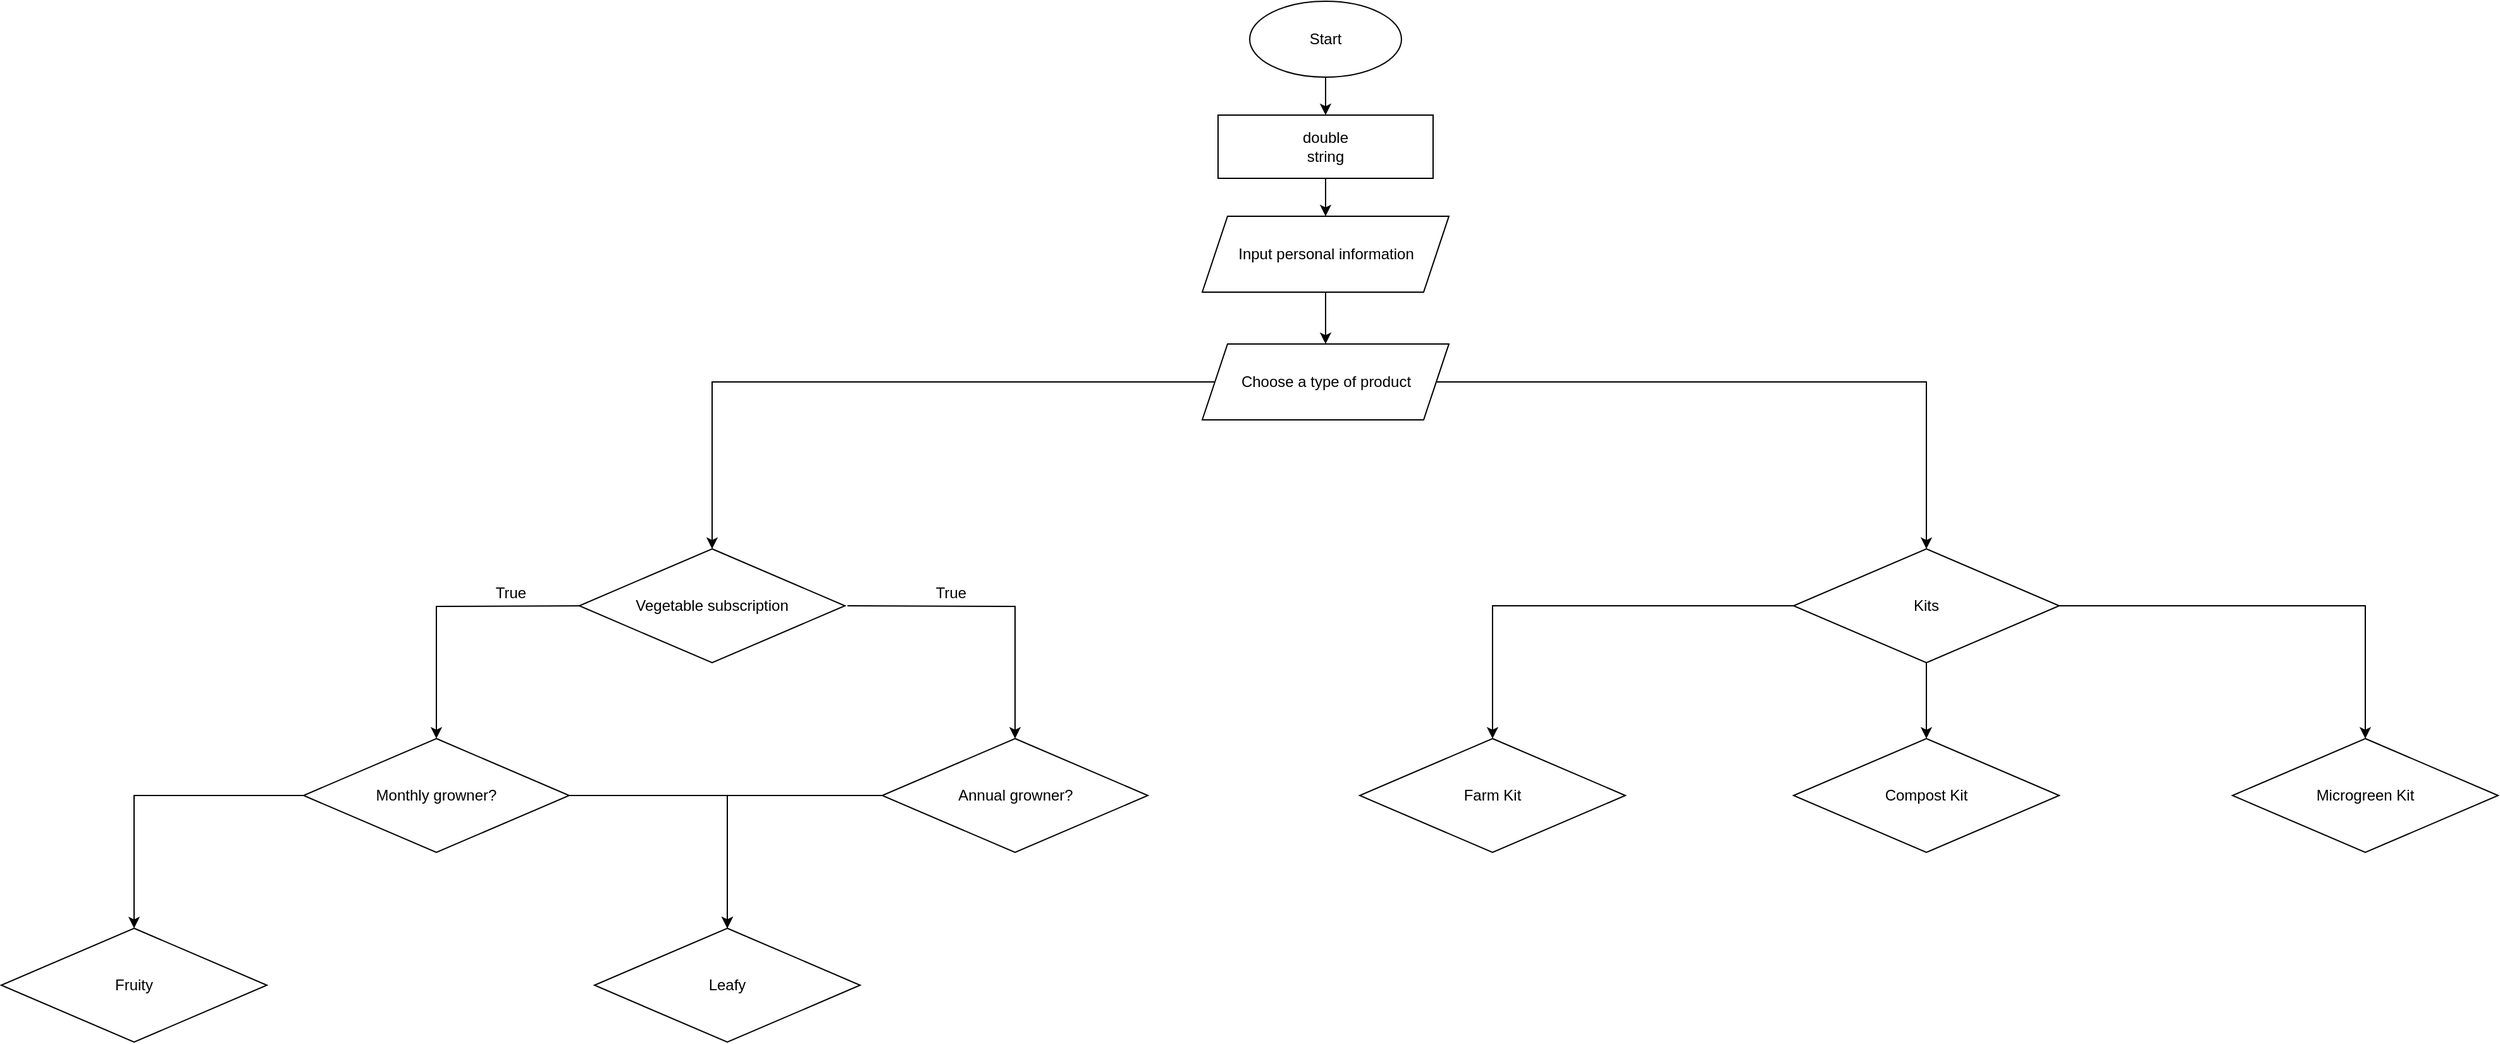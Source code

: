 <mxfile version="22.0.4" type="github">
  <diagram name="Page-1" id="1L5WrQ_xsIaw3wv9u6_h">
    <mxGraphModel dx="1588" dy="928" grid="1" gridSize="10" guides="1" tooltips="1" connect="1" arrows="1" fold="1" page="1" pageScale="1" pageWidth="2339" pageHeight="3300" math="0" shadow="0">
      <root>
        <mxCell id="0" />
        <mxCell id="1" parent="0" />
        <mxCell id="IPSD1Vm8L01byhUQGxte-10" value="" style="edgeStyle=orthogonalEdgeStyle;rounded=0;orthogonalLoop=1;jettySize=auto;html=1;" parent="1" source="IPSD1Vm8L01byhUQGxte-1" target="IPSD1Vm8L01byhUQGxte-4" edge="1">
          <mxGeometry relative="1" as="geometry" />
        </mxCell>
        <mxCell id="IPSD1Vm8L01byhUQGxte-1" value="Start" style="ellipse;whiteSpace=wrap;html=1;" parent="1" vertex="1">
          <mxGeometry x="1198" y="107" width="120" height="60" as="geometry" />
        </mxCell>
        <mxCell id="IPSD1Vm8L01byhUQGxte-12" value="" style="edgeStyle=orthogonalEdgeStyle;rounded=0;orthogonalLoop=1;jettySize=auto;html=1;" parent="1" source="IPSD1Vm8L01byhUQGxte-2" target="IPSD1Vm8L01byhUQGxte-6" edge="1">
          <mxGeometry relative="1" as="geometry" />
        </mxCell>
        <mxCell id="IPSD1Vm8L01byhUQGxte-2" value="Input personal information" style="shape=parallelogram;perimeter=parallelogramPerimeter;whiteSpace=wrap;html=1;fixedSize=1;" parent="1" vertex="1">
          <mxGeometry x="1160.5" y="277" width="195" height="60" as="geometry" />
        </mxCell>
        <mxCell id="IPSD1Vm8L01byhUQGxte-11" value="" style="edgeStyle=orthogonalEdgeStyle;rounded=0;orthogonalLoop=1;jettySize=auto;html=1;" parent="1" source="IPSD1Vm8L01byhUQGxte-4" target="IPSD1Vm8L01byhUQGxte-2" edge="1">
          <mxGeometry relative="1" as="geometry" />
        </mxCell>
        <mxCell id="IPSD1Vm8L01byhUQGxte-4" value="double&lt;br&gt;string" style="rounded=0;whiteSpace=wrap;html=1;" parent="1" vertex="1">
          <mxGeometry x="1173" y="197" width="170" height="50" as="geometry" />
        </mxCell>
        <mxCell id="IPSD1Vm8L01byhUQGxte-20" style="edgeStyle=orthogonalEdgeStyle;rounded=0;orthogonalLoop=1;jettySize=auto;html=1;entryX=0.5;entryY=0;entryDx=0;entryDy=0;" parent="1" source="IPSD1Vm8L01byhUQGxte-6" target="IPSD1Vm8L01byhUQGxte-7" edge="1">
          <mxGeometry relative="1" as="geometry" />
        </mxCell>
        <mxCell id="IPSD1Vm8L01byhUQGxte-21" style="edgeStyle=orthogonalEdgeStyle;rounded=0;orthogonalLoop=1;jettySize=auto;html=1;entryX=0.5;entryY=0;entryDx=0;entryDy=0;" parent="1" source="IPSD1Vm8L01byhUQGxte-6" target="IPSD1Vm8L01byhUQGxte-9" edge="1">
          <mxGeometry relative="1" as="geometry" />
        </mxCell>
        <mxCell id="IPSD1Vm8L01byhUQGxte-6" value="Choose a type of product" style="shape=parallelogram;perimeter=parallelogramPerimeter;whiteSpace=wrap;html=1;fixedSize=1;" parent="1" vertex="1">
          <mxGeometry x="1160.5" y="378" width="195" height="60" as="geometry" />
        </mxCell>
        <mxCell id="IPSD1Vm8L01byhUQGxte-22" style="edgeStyle=orthogonalEdgeStyle;rounded=0;orthogonalLoop=1;jettySize=auto;html=1;" parent="1" target="IPSD1Vm8L01byhUQGxte-8" edge="1">
          <mxGeometry relative="1" as="geometry">
            <mxPoint x="680" y="585" as="sourcePoint" />
            <mxPoint x="563.0" y="690" as="targetPoint" />
          </mxGeometry>
        </mxCell>
        <mxCell id="IPSD1Vm8L01byhUQGxte-24" style="edgeStyle=orthogonalEdgeStyle;rounded=0;orthogonalLoop=1;jettySize=auto;html=1;entryX=0.5;entryY=0;entryDx=0;entryDy=0;" parent="1" target="IPSD1Vm8L01byhUQGxte-23" edge="1">
          <mxGeometry relative="1" as="geometry">
            <mxPoint x="1011.5" y="690" as="targetPoint" />
            <mxPoint x="880" y="585" as="sourcePoint" />
          </mxGeometry>
        </mxCell>
        <mxCell id="IPSD1Vm8L01byhUQGxte-7" value="Vegetable subscription" style="rhombus;whiteSpace=wrap;html=1;" parent="1" vertex="1">
          <mxGeometry x="668" y="540" width="210" height="90" as="geometry" />
        </mxCell>
        <mxCell id="z2n6zhJefd0Jy2QsKGM_-11" style="edgeStyle=orthogonalEdgeStyle;rounded=0;orthogonalLoop=1;jettySize=auto;html=1;entryX=0.5;entryY=0;entryDx=0;entryDy=0;" edge="1" parent="1" source="IPSD1Vm8L01byhUQGxte-8" target="z2n6zhJefd0Jy2QsKGM_-9">
          <mxGeometry relative="1" as="geometry" />
        </mxCell>
        <mxCell id="z2n6zhJefd0Jy2QsKGM_-12" style="edgeStyle=orthogonalEdgeStyle;rounded=0;orthogonalLoop=1;jettySize=auto;html=1;" edge="1" parent="1" source="IPSD1Vm8L01byhUQGxte-8" target="z2n6zhJefd0Jy2QsKGM_-8">
          <mxGeometry relative="1" as="geometry" />
        </mxCell>
        <mxCell id="IPSD1Vm8L01byhUQGxte-8" value="Monthly growner?" style="rhombus;whiteSpace=wrap;html=1;" parent="1" vertex="1">
          <mxGeometry x="450" y="690" width="210" height="90" as="geometry" />
        </mxCell>
        <mxCell id="z2n6zhJefd0Jy2QsKGM_-5" style="edgeStyle=orthogonalEdgeStyle;rounded=0;orthogonalLoop=1;jettySize=auto;html=1;entryX=0.5;entryY=0;entryDx=0;entryDy=0;" edge="1" parent="1" source="IPSD1Vm8L01byhUQGxte-9" target="z2n6zhJefd0Jy2QsKGM_-1">
          <mxGeometry relative="1" as="geometry" />
        </mxCell>
        <mxCell id="z2n6zhJefd0Jy2QsKGM_-6" style="edgeStyle=orthogonalEdgeStyle;rounded=0;orthogonalLoop=1;jettySize=auto;html=1;entryX=0.5;entryY=0;entryDx=0;entryDy=0;" edge="1" parent="1" source="IPSD1Vm8L01byhUQGxte-9" target="z2n6zhJefd0Jy2QsKGM_-2">
          <mxGeometry relative="1" as="geometry" />
        </mxCell>
        <mxCell id="z2n6zhJefd0Jy2QsKGM_-7" style="edgeStyle=orthogonalEdgeStyle;rounded=0;orthogonalLoop=1;jettySize=auto;html=1;entryX=0.5;entryY=0;entryDx=0;entryDy=0;" edge="1" parent="1" source="IPSD1Vm8L01byhUQGxte-9" target="z2n6zhJefd0Jy2QsKGM_-4">
          <mxGeometry relative="1" as="geometry" />
        </mxCell>
        <mxCell id="IPSD1Vm8L01byhUQGxte-9" value="Kits" style="rhombus;whiteSpace=wrap;html=1;" parent="1" vertex="1">
          <mxGeometry x="1628" y="540" width="210" height="90" as="geometry" />
        </mxCell>
        <mxCell id="z2n6zhJefd0Jy2QsKGM_-10" style="edgeStyle=orthogonalEdgeStyle;rounded=0;orthogonalLoop=1;jettySize=auto;html=1;entryX=0.5;entryY=0;entryDx=0;entryDy=0;" edge="1" parent="1" source="IPSD1Vm8L01byhUQGxte-23" target="z2n6zhJefd0Jy2QsKGM_-9">
          <mxGeometry relative="1" as="geometry" />
        </mxCell>
        <mxCell id="IPSD1Vm8L01byhUQGxte-23" value="Annual growner?" style="rhombus;whiteSpace=wrap;html=1;" parent="1" vertex="1">
          <mxGeometry x="907.5" y="690" width="210" height="90" as="geometry" />
        </mxCell>
        <mxCell id="IPSD1Vm8L01byhUQGxte-25" value="True" style="text;html=1;strokeColor=none;fillColor=none;align=center;verticalAlign=middle;whiteSpace=wrap;rounded=0;" parent="1" vertex="1">
          <mxGeometry x="584" y="560" width="60" height="30" as="geometry" />
        </mxCell>
        <mxCell id="IPSD1Vm8L01byhUQGxte-26" value="True" style="text;html=1;strokeColor=none;fillColor=none;align=center;verticalAlign=middle;whiteSpace=wrap;rounded=0;" parent="1" vertex="1">
          <mxGeometry x="932" y="560" width="60" height="30" as="geometry" />
        </mxCell>
        <mxCell id="z2n6zhJefd0Jy2QsKGM_-1" value="Farm Kit" style="rhombus;whiteSpace=wrap;html=1;" vertex="1" parent="1">
          <mxGeometry x="1285" y="690" width="210" height="90" as="geometry" />
        </mxCell>
        <mxCell id="z2n6zhJefd0Jy2QsKGM_-2" value="Compost Kit" style="rhombus;whiteSpace=wrap;html=1;" vertex="1" parent="1">
          <mxGeometry x="1628" y="690" width="210" height="90" as="geometry" />
        </mxCell>
        <mxCell id="z2n6zhJefd0Jy2QsKGM_-4" value="Microgreen Kit" style="rhombus;whiteSpace=wrap;html=1;" vertex="1" parent="1">
          <mxGeometry x="1975" y="690" width="210" height="90" as="geometry" />
        </mxCell>
        <mxCell id="z2n6zhJefd0Jy2QsKGM_-8" value="Fruity" style="rhombus;whiteSpace=wrap;html=1;" vertex="1" parent="1">
          <mxGeometry x="211" y="840" width="210" height="90" as="geometry" />
        </mxCell>
        <mxCell id="z2n6zhJefd0Jy2QsKGM_-9" value="Leafy" style="rhombus;whiteSpace=wrap;html=1;" vertex="1" parent="1">
          <mxGeometry x="680" y="840" width="210" height="90" as="geometry" />
        </mxCell>
      </root>
    </mxGraphModel>
  </diagram>
</mxfile>
